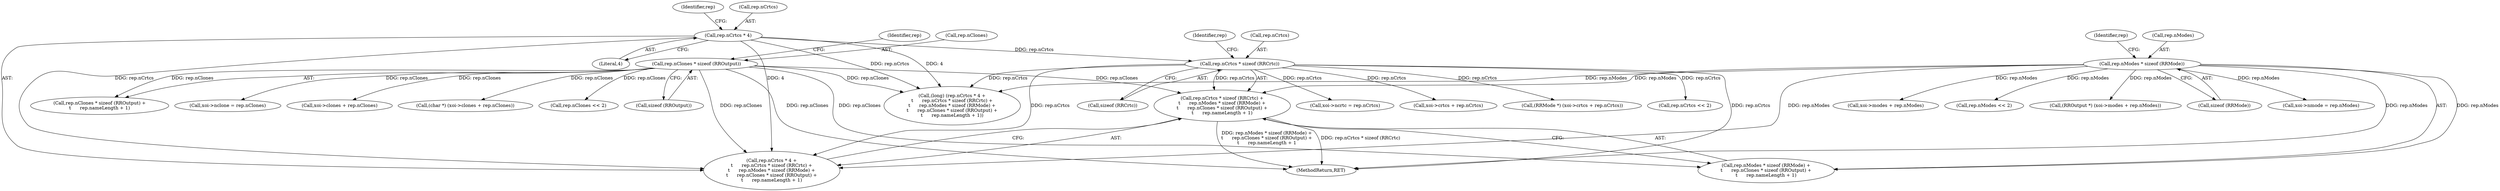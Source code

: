 digraph "0_libXrandr_a0df3e1c7728205e5c7650b2e6dce684139254a6_0@API" {
"1000240" [label="(Call,rep.nCrtcs * sizeof (RRCrtc) +\n\t      rep.nModes * sizeof (RRMode) +\n\t      rep.nClones * sizeof (RROutput) +\n\t      rep.nameLength + 1)"];
"1000241" [label="(Call,rep.nCrtcs * sizeof (RRCrtc))"];
"1000235" [label="(Call,rep.nCrtcs * 4)"];
"1000248" [label="(Call,rep.nModes * sizeof (RRMode))"];
"1000255" [label="(Call,rep.nClones * sizeof (RROutput))"];
"1000242" [label="(Call,rep.nCrtcs)"];
"1000387" [label="(Call,(RROutput *) (xoi->modes + rep.nModes))"];
"1000250" [label="(Identifier,rep)"];
"1000243" [label="(Identifier,rep)"];
"1000349" [label="(Call,xoi->nmode = rep.nModes)"];
"1000247" [label="(Call,rep.nModes * sizeof (RRMode) +\n\t      rep.nClones * sizeof (RROutput) +\n\t      rep.nameLength + 1)"];
"1000257" [label="(Identifier,rep)"];
"1000232" [label="(Call,(long) (rep.nCrtcs * 4 +\n\t      rep.nCrtcs * sizeof (RRCrtc) +\n\t      rep.nModes * sizeof (RRMode) +\n\t      rep.nClones * sizeof (RROutput) +\n\t      rep.nameLength + 1))"];
"1000367" [label="(Call,(RRMode *) (xoi->crtcs + rep.nCrtcs))"];
"1000252" [label="(Call,sizeof (RRMode))"];
"1000256" [label="(Call,rep.nClones)"];
"1000416" [label="(Call,rep.nCrtcs << 2)"];
"1000249" [label="(Call,rep.nModes)"];
"1000487" [label="(MethodReturn,RET)"];
"1000248" [label="(Call,rep.nModes * sizeof (RRMode))"];
"1000376" [label="(Call,xoi->nclone = rep.nClones)"];
"1000245" [label="(Call,sizeof (RRCrtc))"];
"1000402" [label="(Call,xoi->clones + rep.nClones)"];
"1000240" [label="(Call,rep.nCrtcs * sizeof (RRCrtc) +\n\t      rep.nModes * sizeof (RRMode) +\n\t      rep.nClones * sizeof (RROutput) +\n\t      rep.nameLength + 1)"];
"1000389" [label="(Call,xoi->modes + rep.nModes)"];
"1000255" [label="(Call,rep.nClones * sizeof (RROutput))"];
"1000235" [label="(Call,rep.nCrtcs * 4)"];
"1000428" [label="(Call,rep.nModes << 2)"];
"1000241" [label="(Call,rep.nCrtcs * sizeof (RRCrtc))"];
"1000400" [label="(Call,(char *) (xoi->clones + rep.nClones))"];
"1000263" [label="(Identifier,rep)"];
"1000440" [label="(Call,rep.nClones << 2)"];
"1000333" [label="(Call,xoi->ncrtc = rep.nCrtcs)"];
"1000234" [label="(Call,rep.nCrtcs * 4 +\n\t      rep.nCrtcs * sizeof (RRCrtc) +\n\t      rep.nModes * sizeof (RRMode) +\n\t      rep.nClones * sizeof (RROutput) +\n\t      rep.nameLength + 1)"];
"1000259" [label="(Call,sizeof (RROutput))"];
"1000236" [label="(Call,rep.nCrtcs)"];
"1000239" [label="(Literal,4)"];
"1000369" [label="(Call,xoi->crtcs + rep.nCrtcs)"];
"1000254" [label="(Call,rep.nClones * sizeof (RROutput) +\n\t      rep.nameLength + 1)"];
"1000240" -> "1000234"  [label="AST: "];
"1000240" -> "1000247"  [label="CFG: "];
"1000241" -> "1000240"  [label="AST: "];
"1000247" -> "1000240"  [label="AST: "];
"1000234" -> "1000240"  [label="CFG: "];
"1000240" -> "1000487"  [label="DDG: rep.nCrtcs * sizeof (RRCrtc)"];
"1000240" -> "1000487"  [label="DDG: rep.nModes * sizeof (RRMode) +\n\t      rep.nClones * sizeof (RROutput) +\n\t      rep.nameLength + 1"];
"1000241" -> "1000240"  [label="DDG: rep.nCrtcs"];
"1000248" -> "1000240"  [label="DDG: rep.nModes"];
"1000255" -> "1000240"  [label="DDG: rep.nClones"];
"1000241" -> "1000245"  [label="CFG: "];
"1000242" -> "1000241"  [label="AST: "];
"1000245" -> "1000241"  [label="AST: "];
"1000250" -> "1000241"  [label="CFG: "];
"1000241" -> "1000487"  [label="DDG: rep.nCrtcs"];
"1000241" -> "1000232"  [label="DDG: rep.nCrtcs"];
"1000241" -> "1000234"  [label="DDG: rep.nCrtcs"];
"1000235" -> "1000241"  [label="DDG: rep.nCrtcs"];
"1000241" -> "1000333"  [label="DDG: rep.nCrtcs"];
"1000241" -> "1000367"  [label="DDG: rep.nCrtcs"];
"1000241" -> "1000369"  [label="DDG: rep.nCrtcs"];
"1000241" -> "1000416"  [label="DDG: rep.nCrtcs"];
"1000235" -> "1000234"  [label="AST: "];
"1000235" -> "1000239"  [label="CFG: "];
"1000236" -> "1000235"  [label="AST: "];
"1000239" -> "1000235"  [label="AST: "];
"1000243" -> "1000235"  [label="CFG: "];
"1000235" -> "1000232"  [label="DDG: rep.nCrtcs"];
"1000235" -> "1000232"  [label="DDG: 4"];
"1000235" -> "1000234"  [label="DDG: rep.nCrtcs"];
"1000235" -> "1000234"  [label="DDG: 4"];
"1000248" -> "1000247"  [label="AST: "];
"1000248" -> "1000252"  [label="CFG: "];
"1000249" -> "1000248"  [label="AST: "];
"1000252" -> "1000248"  [label="AST: "];
"1000257" -> "1000248"  [label="CFG: "];
"1000248" -> "1000487"  [label="DDG: rep.nModes"];
"1000248" -> "1000232"  [label="DDG: rep.nModes"];
"1000248" -> "1000234"  [label="DDG: rep.nModes"];
"1000248" -> "1000247"  [label="DDG: rep.nModes"];
"1000248" -> "1000349"  [label="DDG: rep.nModes"];
"1000248" -> "1000387"  [label="DDG: rep.nModes"];
"1000248" -> "1000389"  [label="DDG: rep.nModes"];
"1000248" -> "1000428"  [label="DDG: rep.nModes"];
"1000255" -> "1000254"  [label="AST: "];
"1000255" -> "1000259"  [label="CFG: "];
"1000256" -> "1000255"  [label="AST: "];
"1000259" -> "1000255"  [label="AST: "];
"1000263" -> "1000255"  [label="CFG: "];
"1000255" -> "1000487"  [label="DDG: rep.nClones"];
"1000255" -> "1000232"  [label="DDG: rep.nClones"];
"1000255" -> "1000234"  [label="DDG: rep.nClones"];
"1000255" -> "1000247"  [label="DDG: rep.nClones"];
"1000255" -> "1000254"  [label="DDG: rep.nClones"];
"1000255" -> "1000376"  [label="DDG: rep.nClones"];
"1000255" -> "1000400"  [label="DDG: rep.nClones"];
"1000255" -> "1000402"  [label="DDG: rep.nClones"];
"1000255" -> "1000440"  [label="DDG: rep.nClones"];
}
